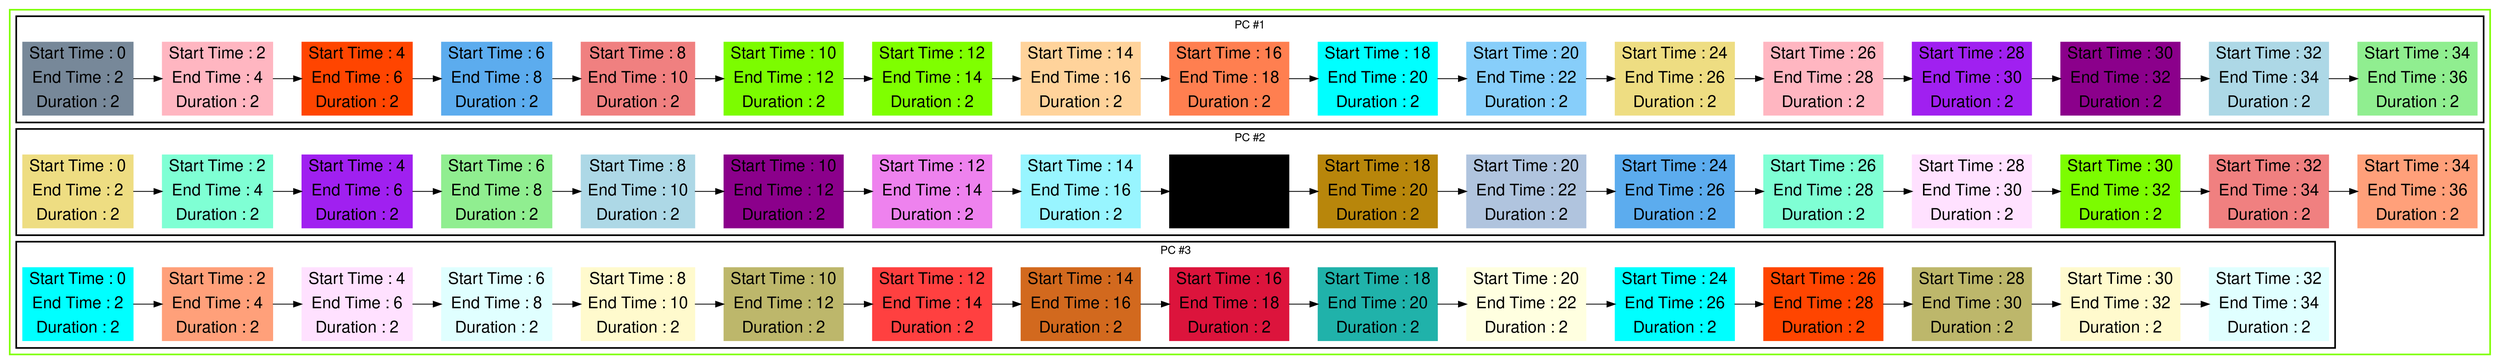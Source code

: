 digraph G {

fontname="Helvetica,Arial,sans-serif"
node [fontname="Helvetica,Arial,sans-serif"]
edge [fontname="Helvetica,Arial,sans-serif"]
graph [rankdir = "LR"];
node [fontsize = "20" shape = "ellipse"];

    subgraph cluster_Mod_0{
        color =chartreuse
        style = bold
        subgraph cluster_0{
           node [style=filled]
           color = black


            "node47" [
               label = "Start Time : 0 | End Time : 2 | Duration : 2"
               shape = "record"
               color = lightslategray
            ]

            "node41" [
               label = "Start Time : 2 | End Time : 4 | Duration : 2"
               shape = "record"
               color = lightpink
            ]

            "node6" [
               label = "Start Time : 4 | End Time : 6 | Duration : 2"
               shape = "record"
               color = orangered1
            ]

            "node0" [
               label = "Start Time : 6 | End Time : 8 | Duration : 2"
               shape = "record"
               color = steelblue2
            ]

            "node33" [
               label = "Start Time : 8 | End Time : 10 | Duration : 2"
               shape = "record"
               color = lightcoral
            ]

            "node27" [
               label = "Start Time : 10 | End Time : 12 | Duration : 2"
               shape = "record"
               color = lawngreen
            ]

            "node16" [
               label = "Start Time : 12 | End Time : 14 | Duration : 2"
               shape = "record"
               color = chartreuse
            ]

            "node14" [
               label = "Start Time : 14 | End Time : 16 | Duration : 2"
               shape = "record"
               color = burlywood1
            ]

            "node18" [
               label = "Start Time : 16 | End Time : 18 | Duration : 2"
               shape = "record"
               color = coral
            ]

            "node21" [
               label = "Start Time : 18 | End Time : 20 | Duration : 2"
               shape = "record"
               color = cyan
            ]

            "node46" [
               label = "Start Time : 20 | End Time : 22 | Duration : 2"
               shape = "record"
               color = lightskyblue
            ]

            "node38" [
               label = "Start Time : 24 | End Time : 26 | Duration : 2"
               shape = "record"
               color = lightgoldenrod
            ]

            "node42" [
               label = "Start Time : 26 | End Time : 28 | Duration : 2"
               shape = "record"
               color = lightpink
            ]

            "node9" [
               label = "Start Time : 28 | End Time : 30 | Duration : 2"
               shape = "record"
               color = x11purple
            ]

            "node26" [
               label = "Start Time : 30 | End Time : 32 | Duration : 2"
               shape = "record"
               color = darkmagenta
            ]

            "node32" [
               label = "Start Time : 32 | End Time : 34 | Duration : 2"
               shape = "record"
               color = lightblue
            ]

            "node40" [
               label = "Start Time : 34 | End Time : 36 | Duration : 2"
               shape = "record"
               color = lightgreen
            ]

            node47 -> node41 -> node6 -> node0 -> node33 -> node27 -> node16 -> node14 -> node18 -> node21 -> node46 -> node38 -> node42 -> node9 -> node26 -> node32 -> node40

            label = "PC #1"

        }
        subgraph cluster_1{
           node [style=filled]
           color = black


            "node37" [
               label = "Start Time : 0 | End Time : 2 | Duration : 2"
               shape = "record"
               color = lightgoldenrod
            ]

            "node4" [
               label = "Start Time : 2 | End Time : 4 | Duration : 2"
               shape = "record"
               color = aquamarine
            ]

            "node8" [
               label = "Start Time : 4 | End Time : 6 | Duration : 2"
               shape = "record"
               color = x11purple
            ]

            "node39" [
               label = "Start Time : 6 | End Time : 8 | Duration : 2"
               shape = "record"
               color = lightgreen
            ]

            "node31" [
               label = "Start Time : 8 | End Time : 10 | Duration : 2"
               shape = "record"
               color = lightblue
            ]

            "node25" [
               label = "Start Time : 10 | End Time : 12 | Duration : 2"
               shape = "record"
               color = darkmagenta
            ]

            "node12" [
               label = "Start Time : 12 | End Time : 14 | Duration : 2"
               shape = "record"
               color = violet
            ]

            "node15" [
               label = "Start Time : 14 | End Time : 16 | Duration : 2"
               shape = "record"
               color = cadetblue1
            ]

            "node19" [
               label = "Start Time : 16 | End Time : 18 | Duration : 2"
               shape = "record"
               color = cornflower
            ]

            "node22" [
               label = "Start Time : 18 | End Time : 20 | Duration : 2"
               shape = "record"
               color = darkgoldenrod
            ]

            "node48" [
               label = "Start Time : 20 | End Time : 22 | Duration : 2"
               shape = "record"
               color = lightsteelblue
            ]

            "node1" [
               label = "Start Time : 24 | End Time : 26 | Duration : 2"
               shape = "record"
               color = steelblue2
            ]

            "node5" [
               label = "Start Time : 26 | End Time : 28 | Duration : 2"
               shape = "record"
               color = aquamarine
            ]

            "node11" [
               label = "Start Time : 28 | End Time : 30 | Duration : 2"
               shape = "record"
               color = thistle1
            ]

            "node28" [
               label = "Start Time : 30 | End Time : 32 | Duration : 2"
               shape = "record"
               color = lawngreen
            ]

            "node34" [
               label = "Start Time : 32 | End Time : 34 | Duration : 2"
               shape = "record"
               color = lightcoral
            ]

            "node44" [
               label = "Start Time : 34 | End Time : 36 | Duration : 2"
               shape = "record"
               color = lightsalmon
            ]

            node37 -> node4 -> node8 -> node39 -> node31 -> node25 -> node12 -> node15 -> node19 -> node22 -> node48 -> node1 -> node5 -> node11 -> node28 -> node34 -> node44

            label = "PC #2"

        }
        subgraph cluster_2{
           node [style=filled]
           color = black


            "node2" [
               label = "Start Time : 0 | End Time : 2 | Duration : 2"
               shape = "record"
               color = aqua
            ]

            "node43" [
               label = "Start Time : 2 | End Time : 4 | Duration : 2"
               shape = "record"
               color = lightsalmon
            ]

            "node10" [
               label = "Start Time : 4 | End Time : 6 | Duration : 2"
               shape = "record"
               color = thistle1
            ]

            "node35" [
               label = "Start Time : 6 | End Time : 8 | Duration : 2"
               shape = "record"
               color = lightcyan
            ]

            "node29" [
               label = "Start Time : 8 | End Time : 10 | Duration : 2"
               shape = "record"
               color = lemonchiffon
            ]

            "node23" [
               label = "Start Time : 10 | End Time : 12 | Duration : 2"
               shape = "record"
               color = darkkhaki
            ]

            "node13" [
               label = "Start Time : 12 | End Time : 14 | Duration : 2"
               shape = "record"
               color = brown1
            ]

            "node17" [
               label = "Start Time : 14 | End Time : 16 | Duration : 2"
               shape = "record"
               color = chocolate
            ]

            "node20" [
               label = "Start Time : 16 | End Time : 18 | Duration : 2"
               shape = "record"
               color = crimson
            ]

            "node45" [
               label = "Start Time : 18 | End Time : 20 | Duration : 2"
               shape = "record"
               color = lightseagreen
            ]

            "node49" [
               label = "Start Time : 20 | End Time : 22 | Duration : 2"
               shape = "record"
               color = lightyellow
            ]

            "node3" [
               label = "Start Time : 24 | End Time : 26 | Duration : 2"
               shape = "record"
               color = aqua
            ]

            "node7" [
               label = "Start Time : 26 | End Time : 28 | Duration : 2"
               shape = "record"
               color = orangered1
            ]

            "node24" [
               label = "Start Time : 28 | End Time : 30 | Duration : 2"
               shape = "record"
               color = darkkhaki
            ]

            "node30" [
               label = "Start Time : 30 | End Time : 32 | Duration : 2"
               shape = "record"
               color = lemonchiffon
            ]

            "node36" [
               label = "Start Time : 32 | End Time : 34 | Duration : 2"
               shape = "record"
               color = lightcyan
            ]

            node2 -> node43 -> node10 -> node35 -> node29 -> node23 -> node13 -> node17 -> node20 -> node45 -> node49 -> node3 -> node7 -> node24 -> node30 -> node36

            label = "PC #3"

        }
    }




}

